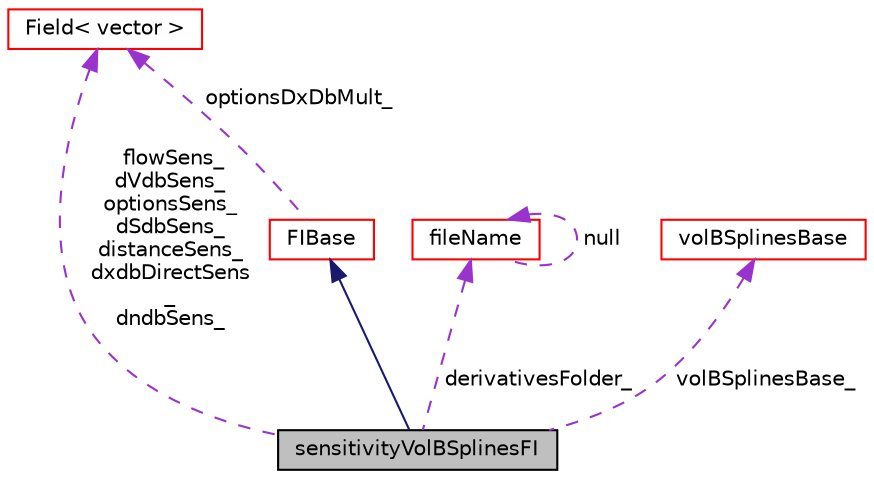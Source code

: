 digraph "sensitivityVolBSplinesFI"
{
  bgcolor="transparent";
  edge [fontname="Helvetica",fontsize="10",labelfontname="Helvetica",labelfontsize="10"];
  node [fontname="Helvetica",fontsize="10",shape=record];
  Node1 [label="sensitivityVolBSplinesFI",height=0.2,width=0.4,color="black", fillcolor="grey75", style="filled" fontcolor="black"];
  Node2 -> Node1 [dir="back",color="midnightblue",fontsize="10",style="solid",fontname="Helvetica"];
  Node2 [label="FIBase",height=0.2,width=0.4,color="red",URL="$classFoam_1_1incompressible_1_1FIBase.html",tooltip="Base class for Field Integral-based sensitivity derivatives. "];
  Node3 -> Node2 [dir="back",color="darkorchid3",fontsize="10",style="dashed",label=" optionsDxDbMult_" ,fontname="Helvetica"];
  Node3 [label="Field\< vector \>",height=0.2,width=0.4,color="red",URL="$classFoam_1_1Field.html"];
  Node4 -> Node1 [dir="back",color="darkorchid3",fontsize="10",style="dashed",label=" derivativesFolder_" ,fontname="Helvetica"];
  Node4 [label="fileName",height=0.2,width=0.4,color="red",URL="$classFoam_1_1fileName.html",tooltip="A class for handling file names. "];
  Node4 -> Node4 [dir="back",color="darkorchid3",fontsize="10",style="dashed",label=" null" ,fontname="Helvetica"];
  Node3 -> Node1 [dir="back",color="darkorchid3",fontsize="10",style="dashed",label=" flowSens_\ndVdbSens_\noptionsSens_\ndSdbSens_\ndistanceSens_\ndxdbDirectSens\l_\ndndbSens_" ,fontname="Helvetica"];
  Node5 -> Node1 [dir="back",color="darkorchid3",fontsize="10",style="dashed",label=" volBSplinesBase_" ,fontname="Helvetica"];
  Node5 [label="volBSplinesBase",height=0.2,width=0.4,color="red",URL="$classFoam_1_1volBSplinesBase.html",tooltip="Class constructing a number of volumetric B-Splines boxes, read from dynamicMeshDict. Useful for various sensitivities and optMeshMovement classes. "];
}
